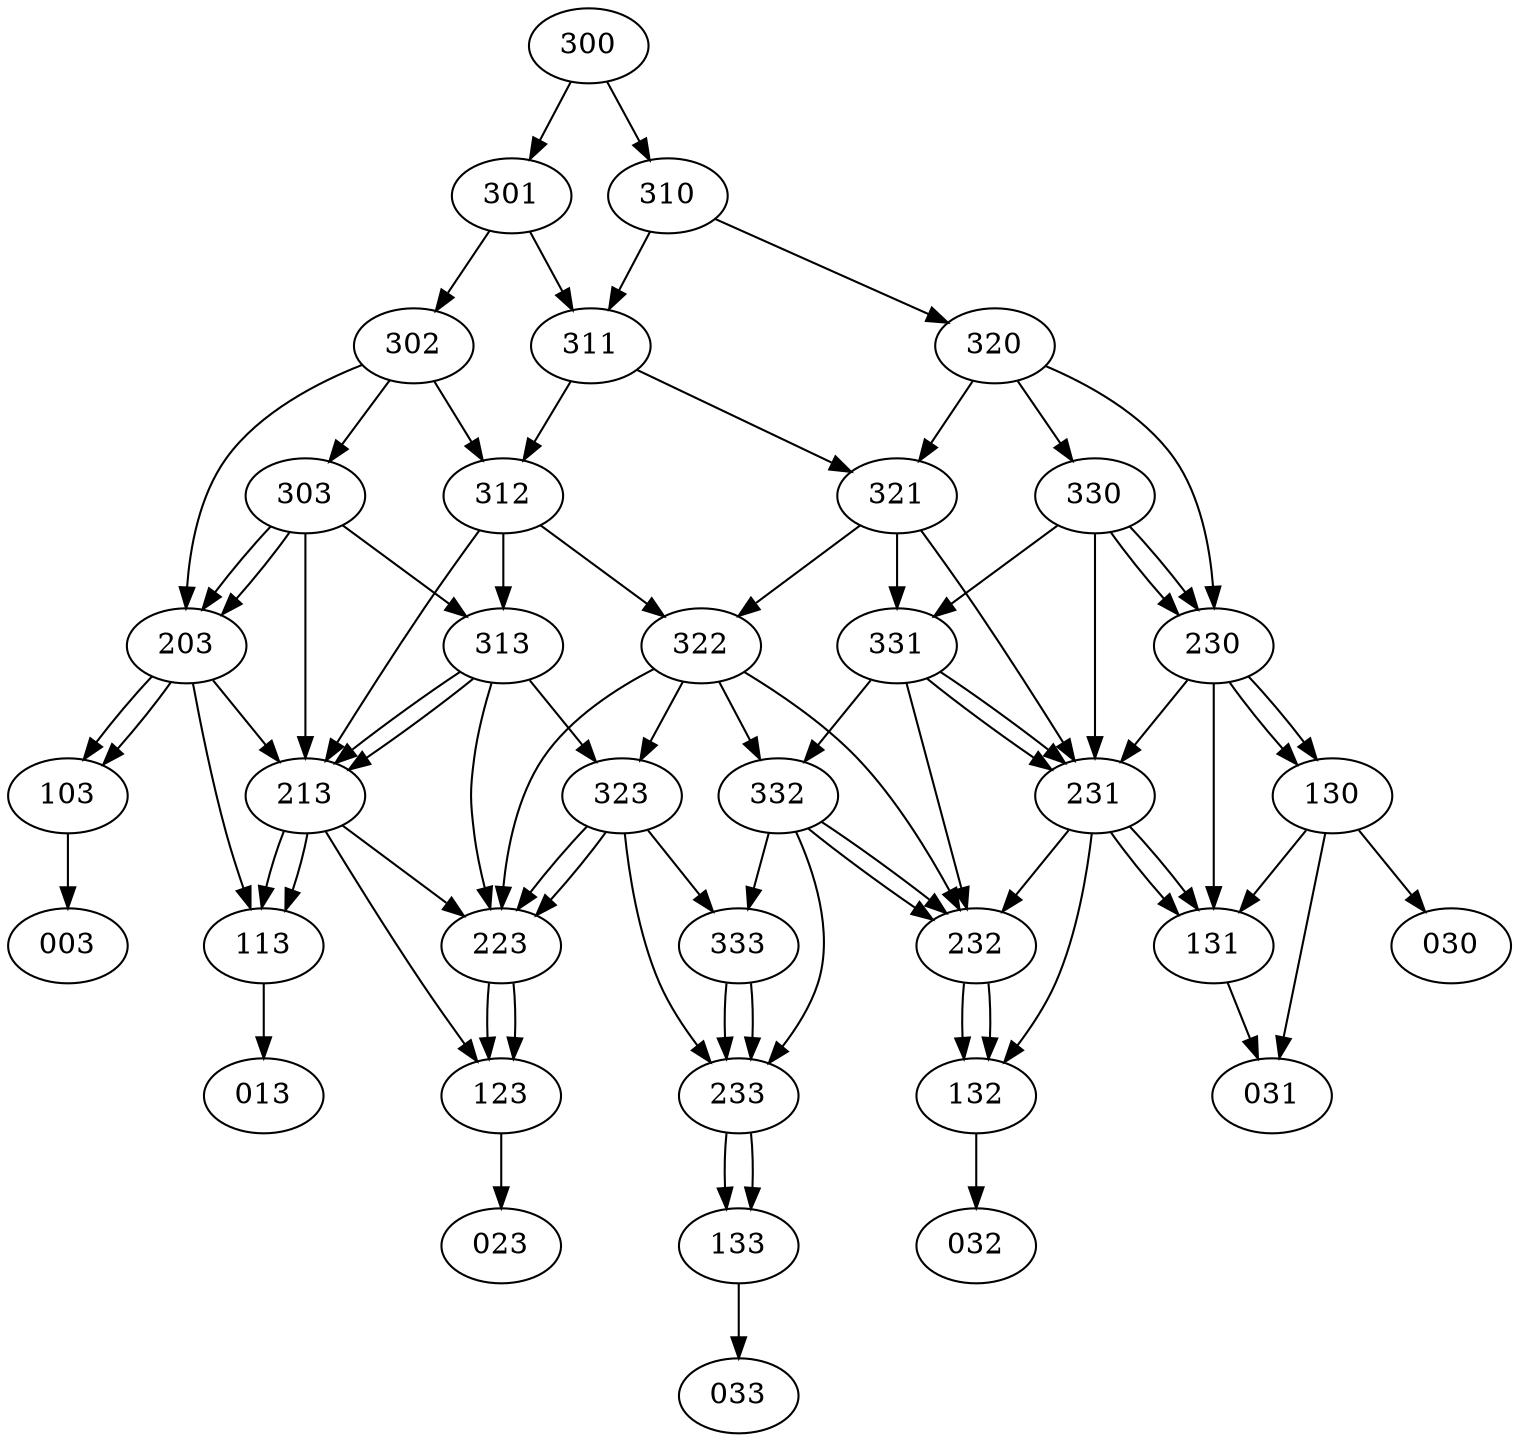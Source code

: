 digraph G{

{node_1 [label="003"];
node_2 [label="013"];
node_3 [label="023"];
node_4 [label="030"];
node_5 [label="031"];
node_6 [label="032"];
node_7 [label="033"];
node_8 [label="103"];
node_9 [label="113"];
node_10 [label="123"];
node_11 [label="130"];
node_12 [label="131"];
node_13 [label="132"];
node_14 [label="133"];
node_15 [label="203"];
node_16 [label="213"];
node_17 [label="223"];
node_18 [label="230"];
node_19 [label="231"];
node_20 [label="232"];
node_21 [label="233"];
node_22 [label="300"];
node_23 [label="301"];
node_24 [label="302"];
node_25 [label="303"];
node_26 [label="310"];
node_27 [label="311"];
node_28 [label="312"];
node_29 [label="313"];
node_30 [label="320"];
node_31 [label="321"];
node_32 [label="322"];
node_33 [label="323"];
node_34 [label="330"];
node_35 [label="331"];
node_36 [label="332"];
node_37 [label="333"];
}
node_8->node_1[penwidth=1]
node_9->node_2[penwidth=1]
node_10->node_3[penwidth=1]
node_11->node_4[penwidth=1]
node_11->node_12[penwidth=1]
node_11->node_5[penwidth=1]
node_12->node_5[penwidth=1]
node_13->node_6[penwidth=1]
node_14->node_7[penwidth=1]
node_15->node_8[penwidth=1]
node_15->node_16[penwidth=1]
node_15->node_9[penwidth=1]
node_15->node_8[penwidth=1]
node_16->node_9[penwidth=1]
node_16->node_17[penwidth=1]
node_16->node_10[penwidth=1]
node_16->node_9[penwidth=1]
node_17->node_10[penwidth=1]
node_17->node_10[penwidth=1]
node_18->node_11[penwidth=1]
node_18->node_11[penwidth=1]
node_18->node_19[penwidth=1]
node_18->node_12[penwidth=1]
node_19->node_12[penwidth=1]
node_19->node_12[penwidth=1]
node_19->node_20[penwidth=1]
node_19->node_13[penwidth=1]
node_20->node_13[penwidth=1]
node_20->node_13[penwidth=1]
node_21->node_14[penwidth=1]
node_21->node_14[penwidth=1]
node_22->node_26[penwidth=1]
node_22->node_23[penwidth=1]
node_23->node_27[penwidth=1]
node_23->node_24[penwidth=1]
node_24->node_28[penwidth=1]
node_24->node_25[penwidth=1]
node_24->node_15[penwidth=1]
node_25->node_15[penwidth=1]
node_25->node_29[penwidth=1]
node_25->node_16[penwidth=1]
node_25->node_15[penwidth=1]
node_26->node_30[penwidth=1]
node_26->node_27[penwidth=1]
node_27->node_31[penwidth=1]
node_27->node_28[penwidth=1]
node_28->node_32[penwidth=1]
node_28->node_29[penwidth=1]
node_28->node_16[penwidth=1]
node_29->node_16[penwidth=1]
node_29->node_33[penwidth=1]
node_29->node_17[penwidth=1]
node_29->node_16[penwidth=1]
node_30->node_34[penwidth=1]
node_30->node_18[penwidth=1]
node_30->node_31[penwidth=1]
node_31->node_35[penwidth=1]
node_31->node_19[penwidth=1]
node_31->node_32[penwidth=1]
node_32->node_36[penwidth=1]
node_32->node_20[penwidth=1]
node_32->node_33[penwidth=1]
node_32->node_17[penwidth=1]
node_33->node_17[penwidth=1]
node_33->node_37[penwidth=1]
node_33->node_21[penwidth=1]
node_33->node_17[penwidth=1]
node_34->node_18[penwidth=1]
node_34->node_18[penwidth=1]
node_34->node_35[penwidth=1]
node_34->node_19[penwidth=1]
node_35->node_19[penwidth=1]
node_35->node_19[penwidth=1]
node_35->node_36[penwidth=1]
node_35->node_20[penwidth=1]
node_36->node_20[penwidth=1]
node_36->node_20[penwidth=1]
node_36->node_37[penwidth=1]
node_36->node_21[penwidth=1]
node_37->node_21[penwidth=1]
node_37->node_21[penwidth=1]
}
